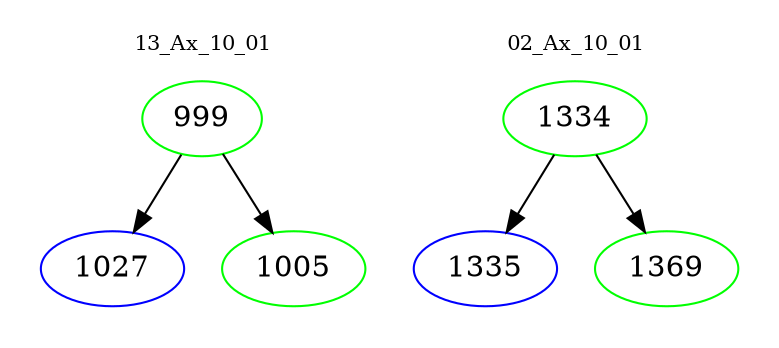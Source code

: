 digraph{
subgraph cluster_0 {
color = white
label = "13_Ax_10_01";
fontsize=10;
T0_999 [label="999", color="green"]
T0_999 -> T0_1027 [color="black"]
T0_1027 [label="1027", color="blue"]
T0_999 -> T0_1005 [color="black"]
T0_1005 [label="1005", color="green"]
}
subgraph cluster_1 {
color = white
label = "02_Ax_10_01";
fontsize=10;
T1_1334 [label="1334", color="green"]
T1_1334 -> T1_1335 [color="black"]
T1_1335 [label="1335", color="blue"]
T1_1334 -> T1_1369 [color="black"]
T1_1369 [label="1369", color="green"]
}
}
